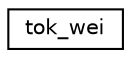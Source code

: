digraph "Graphical Class Hierarchy"
{
 // LATEX_PDF_SIZE
  edge [fontname="Helvetica",fontsize="10",labelfontname="Helvetica",labelfontsize="10"];
  node [fontname="Helvetica",fontsize="10",shape=record];
  rankdir="LR";
  Node0 [label="tok_wei",height=0.2,width=0.4,color="black", fillcolor="white", style="filled",URL="$structtok__wei.html",tooltip=" "];
}
